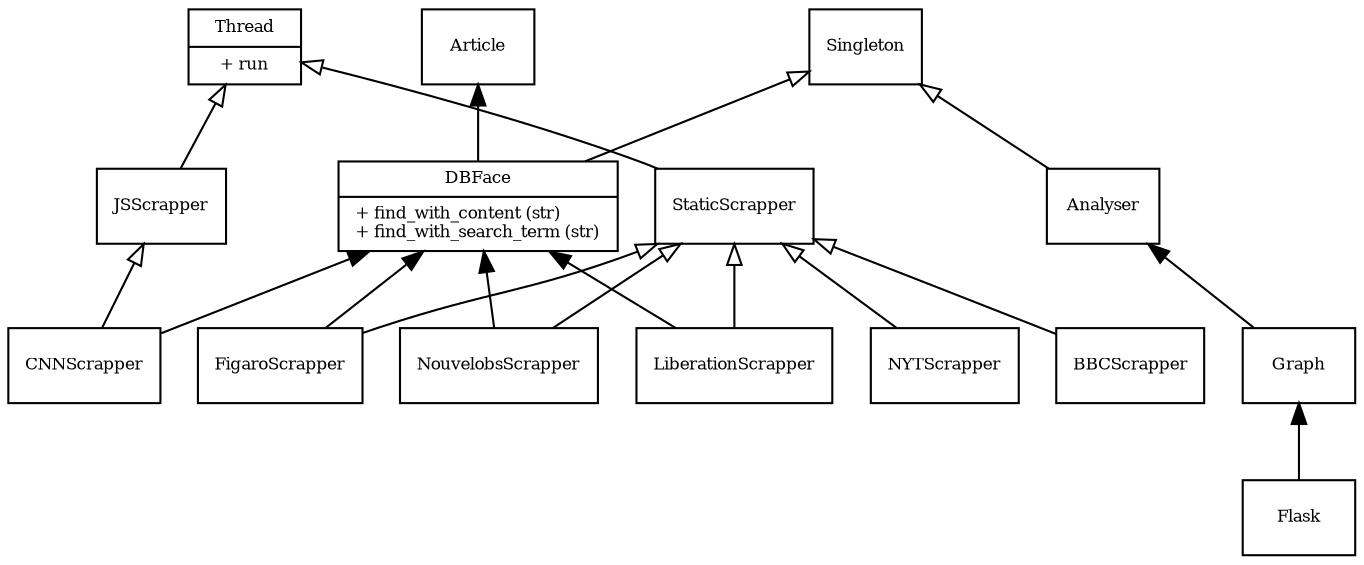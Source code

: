 digraph G {
        fontsize = 8
        rankdir = "BT"
        dpi=200

        node [
                fontsize = 8
                shape = "record"
            ]

  edge [
                arrowhead = "empty"
        ]

"Thread" [
 label = "{Thread|+ run}"
]

"DBFace" [
    label = "{DBFace|+ find_with_content (str) \l+ find_with_search_term (str)}"
    ]


"JSScrapper" -> "Thread"
"StaticScrapper" -> "Thread"
"CNNScrapper" -> "JSScrapper"
"NouvelobsScrapper" -> "StaticScrapper"
"LiberationScrapper" -> "StaticScrapper"
"FigaroScrapper" -> "StaticScrapper"
"NYTScrapper" -> "StaticScrapper"
"BBCScrapper" -> "StaticScrapper"
"DBFace" -> "Singleton"
"Analyser" -> "Singleton"

  edge [
                arrowhead = "normal"
        ]
"LiberationScrapper" -> "DBFace"
"NouvelobsScrapper" -> "DBFace"
"FigaroScrapper" -> "DBFace"
"CNNScrapper" -> "DBFace"
"DBFace" -> "Article"
"Graph" -> "Analyser"
"Flask" -> "Graph"


}